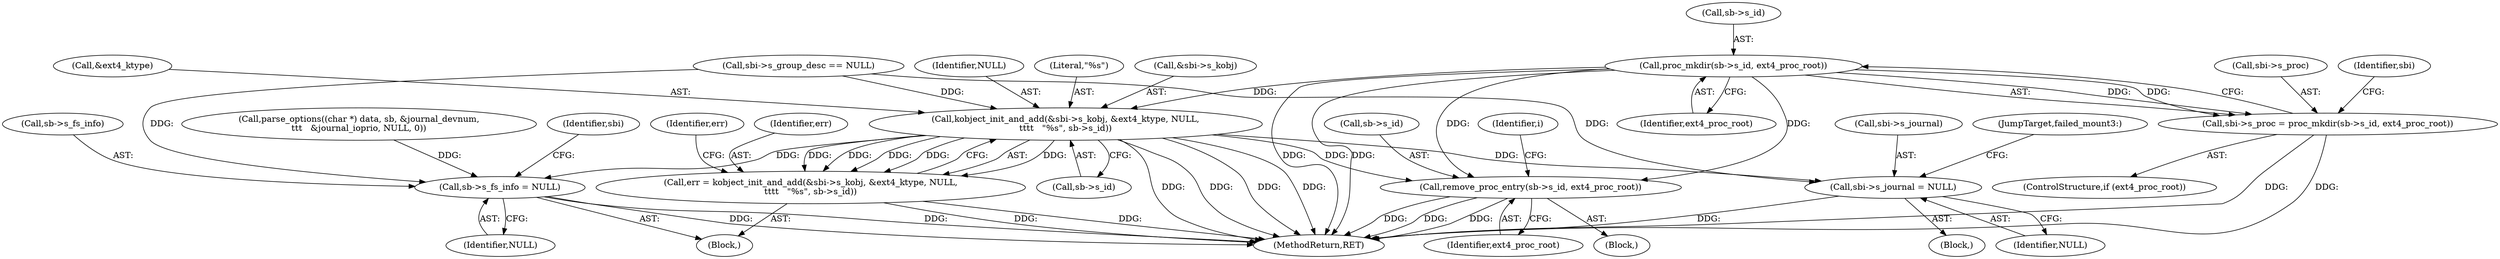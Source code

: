 digraph "0_linux_744692dc059845b2a3022119871846e74d4f6e11_16@API" {
"1001212" [label="(Call,proc_mkdir(sb->s_id, ext4_proc_root))"];
"1001208" [label="(Call,sbi->s_proc = proc_mkdir(sb->s_id, ext4_proc_root))"];
"1001902" [label="(Call,kobject_init_and_add(&sbi->s_kobj, &ext4_ktype, NULL,\n\t\t\t\t   \"%s\", sb->s_id))"];
"1001900" [label="(Call,err = kobject_init_and_add(&sbi->s_kobj, &ext4_ktype, NULL,\n\t\t\t\t   \"%s\", sb->s_id))"];
"1002019" [label="(Call,sbi->s_journal = NULL)"];
"1002090" [label="(Call,remove_proc_entry(sb->s_id, ext4_proc_root))"];
"1002115" [label="(Call,sb->s_fs_info = NULL)"];
"1002094" [label="(Identifier,ext4_proc_root)"];
"1001208" [label="(Call,sbi->s_proc = proc_mkdir(sb->s_id, ext4_proc_root))"];
"1001910" [label="(Literal,\"%s\")"];
"1001206" [label="(ControlStructure,if (ext4_proc_root))"];
"1001901" [label="(Identifier,err)"];
"1001213" [label="(Call,sb->s_id)"];
"1001907" [label="(Call,&ext4_ktype)"];
"1001909" [label="(Identifier,NULL)"];
"1001216" [label="(Identifier,ext4_proc_root)"];
"1000513" [label="(Call,parse_options((char *) data, sb, &journal_devnum,\n\t\t\t   &journal_ioprio, NULL, 0))"];
"1002116" [label="(Call,sb->s_fs_info)"];
"1002119" [label="(Identifier,NULL)"];
"1002097" [label="(Identifier,i)"];
"1001212" [label="(Call,proc_mkdir(sb->s_id, ext4_proc_root))"];
"1001209" [label="(Call,sbi->s_proc)"];
"1001903" [label="(Call,&sbi->s_kobj)"];
"1000120" [label="(Block,)"];
"1002020" [label="(Call,sbi->s_journal)"];
"1001902" [label="(Call,kobject_init_and_add(&sbi->s_kobj, &ext4_ktype, NULL,\n\t\t\t\t   \"%s\", sb->s_id))"];
"1002091" [label="(Call,sb->s_id)"];
"1002122" [label="(Identifier,sbi)"];
"1001911" [label="(Call,sb->s_id)"];
"1002019" [label="(Call,sbi->s_journal = NULL)"];
"1002115" [label="(Call,sb->s_fs_info = NULL)"];
"1001915" [label="(Identifier,err)"];
"1002023" [label="(Identifier,NULL)"];
"1001195" [label="(Call,sbi->s_group_desc == NULL)"];
"1002090" [label="(Call,remove_proc_entry(sb->s_id, ext4_proc_root))"];
"1002014" [label="(Block,)"];
"1002024" [label="(JumpTarget,failed_mount3:)"];
"1001900" [label="(Call,err = kobject_init_and_add(&sbi->s_kobj, &ext4_ktype, NULL,\n\t\t\t\t   \"%s\", sb->s_id))"];
"1001219" [label="(Identifier,sbi)"];
"1002089" [label="(Block,)"];
"1002129" [label="(MethodReturn,RET)"];
"1001212" -> "1001208"  [label="AST: "];
"1001212" -> "1001216"  [label="CFG: "];
"1001213" -> "1001212"  [label="AST: "];
"1001216" -> "1001212"  [label="AST: "];
"1001208" -> "1001212"  [label="CFG: "];
"1001212" -> "1002129"  [label="DDG: "];
"1001212" -> "1002129"  [label="DDG: "];
"1001212" -> "1001208"  [label="DDG: "];
"1001212" -> "1001208"  [label="DDG: "];
"1001212" -> "1001902"  [label="DDG: "];
"1001212" -> "1002090"  [label="DDG: "];
"1001212" -> "1002090"  [label="DDG: "];
"1001208" -> "1001206"  [label="AST: "];
"1001209" -> "1001208"  [label="AST: "];
"1001219" -> "1001208"  [label="CFG: "];
"1001208" -> "1002129"  [label="DDG: "];
"1001208" -> "1002129"  [label="DDG: "];
"1001902" -> "1001900"  [label="AST: "];
"1001902" -> "1001911"  [label="CFG: "];
"1001903" -> "1001902"  [label="AST: "];
"1001907" -> "1001902"  [label="AST: "];
"1001909" -> "1001902"  [label="AST: "];
"1001910" -> "1001902"  [label="AST: "];
"1001911" -> "1001902"  [label="AST: "];
"1001900" -> "1001902"  [label="CFG: "];
"1001902" -> "1002129"  [label="DDG: "];
"1001902" -> "1002129"  [label="DDG: "];
"1001902" -> "1002129"  [label="DDG: "];
"1001902" -> "1002129"  [label="DDG: "];
"1001902" -> "1001900"  [label="DDG: "];
"1001902" -> "1001900"  [label="DDG: "];
"1001902" -> "1001900"  [label="DDG: "];
"1001902" -> "1001900"  [label="DDG: "];
"1001902" -> "1001900"  [label="DDG: "];
"1001195" -> "1001902"  [label="DDG: "];
"1001902" -> "1002019"  [label="DDG: "];
"1001902" -> "1002090"  [label="DDG: "];
"1001902" -> "1002115"  [label="DDG: "];
"1001900" -> "1000120"  [label="AST: "];
"1001901" -> "1001900"  [label="AST: "];
"1001915" -> "1001900"  [label="CFG: "];
"1001900" -> "1002129"  [label="DDG: "];
"1001900" -> "1002129"  [label="DDG: "];
"1002019" -> "1002014"  [label="AST: "];
"1002019" -> "1002023"  [label="CFG: "];
"1002020" -> "1002019"  [label="AST: "];
"1002023" -> "1002019"  [label="AST: "];
"1002024" -> "1002019"  [label="CFG: "];
"1002019" -> "1002129"  [label="DDG: "];
"1001195" -> "1002019"  [label="DDG: "];
"1002090" -> "1002089"  [label="AST: "];
"1002090" -> "1002094"  [label="CFG: "];
"1002091" -> "1002090"  [label="AST: "];
"1002094" -> "1002090"  [label="AST: "];
"1002097" -> "1002090"  [label="CFG: "];
"1002090" -> "1002129"  [label="DDG: "];
"1002090" -> "1002129"  [label="DDG: "];
"1002090" -> "1002129"  [label="DDG: "];
"1002115" -> "1000120"  [label="AST: "];
"1002115" -> "1002119"  [label="CFG: "];
"1002116" -> "1002115"  [label="AST: "];
"1002119" -> "1002115"  [label="AST: "];
"1002122" -> "1002115"  [label="CFG: "];
"1002115" -> "1002129"  [label="DDG: "];
"1002115" -> "1002129"  [label="DDG: "];
"1001195" -> "1002115"  [label="DDG: "];
"1000513" -> "1002115"  [label="DDG: "];
}
